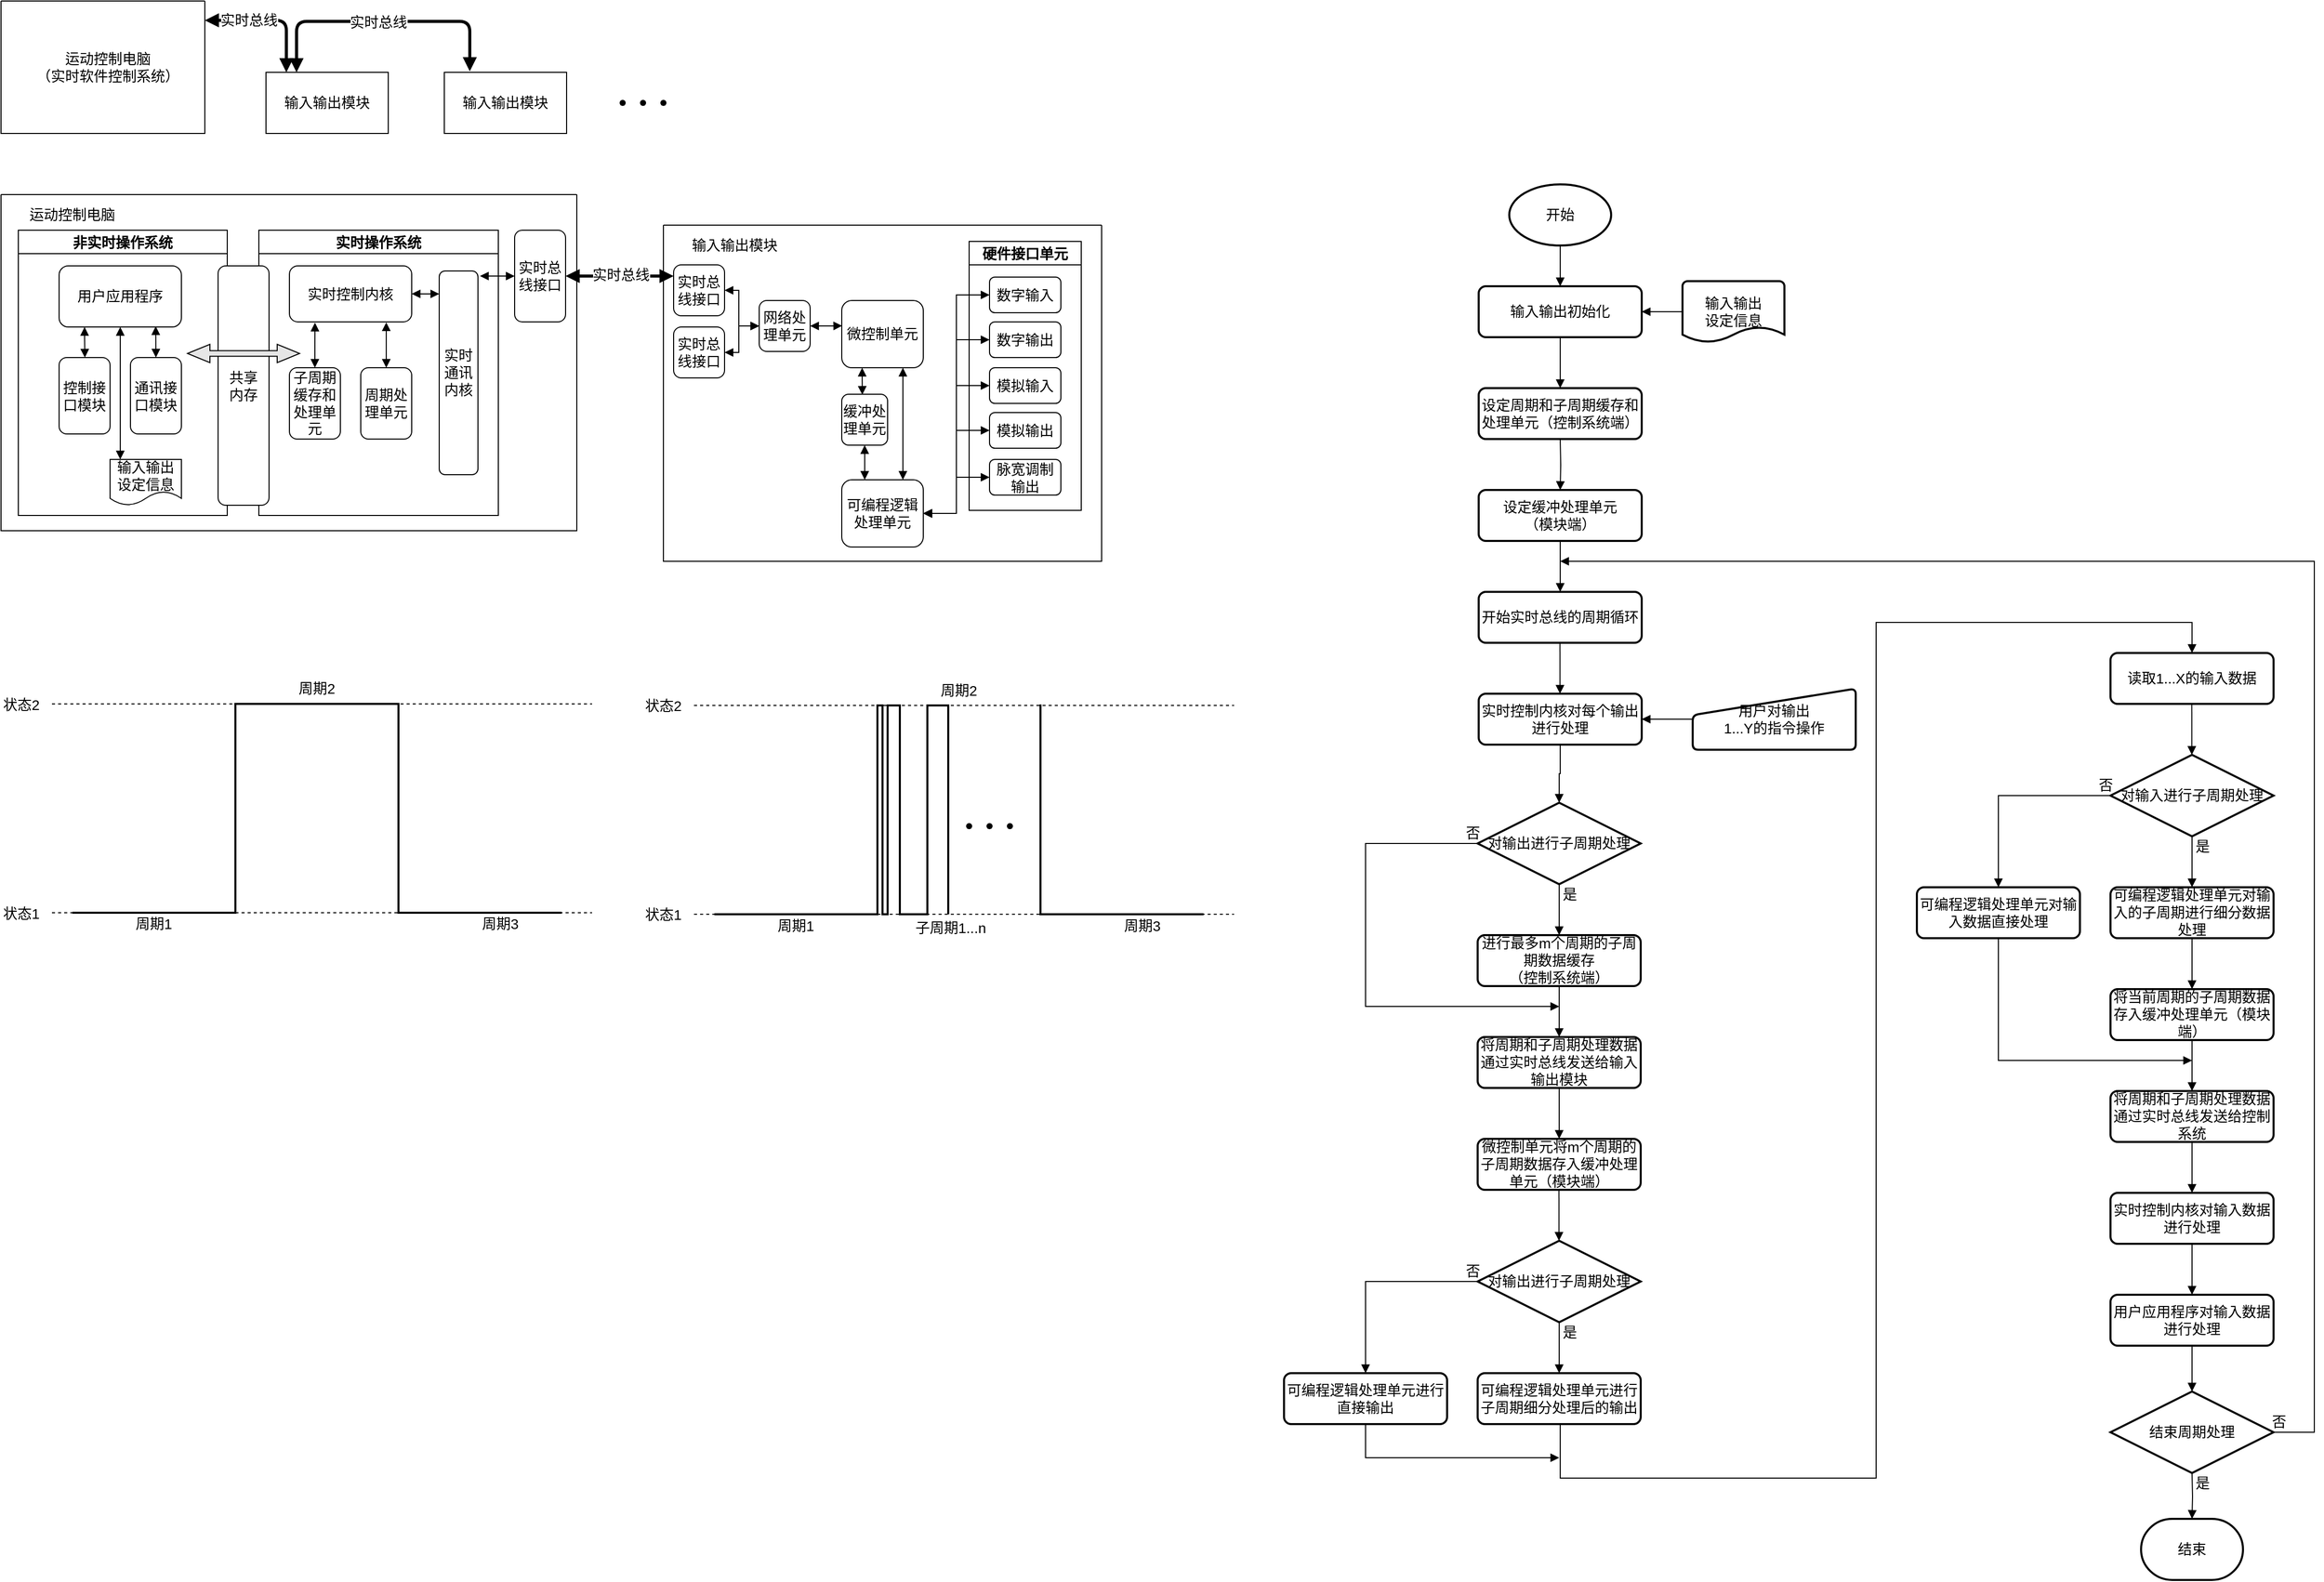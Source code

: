 <mxfile version="14.9.4" type="github">
  <diagram id="R-m6Tb4T8tBQgtUXP2a2" name="Page-1">
    <mxGraphModel dx="1747" dy="1273" grid="1" gridSize="10" guides="1" tooltips="1" connect="1" arrows="1" fold="1" page="1" pageScale="1" pageWidth="2336" pageHeight="1654" math="0" shadow="0">
      <root>
        <mxCell id="0" />
        <mxCell id="1" parent="0" visible="0" />
        <mxCell id="tKbJSPr6s4l4xf4vFSdI-1" value="sketch" parent="0" />
        <mxCell id="tKbJSPr6s4l4xf4vFSdI-3" value="" style="swimlane;startSize=0;" vertex="1" parent="tKbJSPr6s4l4xf4vFSdI-1">
          <mxGeometry x="40" y="40" width="200" height="130" as="geometry">
            <mxRectangle width="50" height="40" as="alternateBounds" />
          </mxGeometry>
        </mxCell>
        <mxCell id="tKbJSPr6s4l4xf4vFSdI-7" value="运动控制电脑&lt;br&gt;（实时软件控制系统）" style="text;html=1;strokeColor=none;fillColor=none;align=center;verticalAlign=middle;whiteSpace=wrap;rounded=0;fontSize=14;" vertex="1" parent="tKbJSPr6s4l4xf4vFSdI-3">
          <mxGeometry x="30" y="55" width="150" height="20" as="geometry" />
        </mxCell>
        <mxCell id="tKbJSPr6s4l4xf4vFSdI-9" value="输入输出模块" style="rounded=0;whiteSpace=wrap;html=1;fontSize=14;" vertex="1" parent="tKbJSPr6s4l4xf4vFSdI-1">
          <mxGeometry x="300" y="110" width="120" height="60" as="geometry" />
        </mxCell>
        <mxCell id="tKbJSPr6s4l4xf4vFSdI-10" value="输入输出模块" style="rounded=0;whiteSpace=wrap;html=1;fontSize=14;" vertex="1" parent="tKbJSPr6s4l4xf4vFSdI-1">
          <mxGeometry x="475" y="110" width="120" height="60" as="geometry" />
        </mxCell>
        <mxCell id="tKbJSPr6s4l4xf4vFSdI-18" value="" style="edgeStyle=segmentEdgeStyle;endArrow=block;html=1;fontSize=14;exitX=1;exitY=0.146;exitDx=0;exitDy=0;exitPerimeter=0;startArrow=block;startFill=1;endFill=1;strokeWidth=3;" edge="1" parent="tKbJSPr6s4l4xf4vFSdI-1" source="tKbJSPr6s4l4xf4vFSdI-3" target="tKbJSPr6s4l4xf4vFSdI-9">
          <mxGeometry width="50" height="50" relative="1" as="geometry">
            <mxPoint x="380" y="330" as="sourcePoint" />
            <mxPoint x="320" y="105" as="targetPoint" />
            <Array as="points">
              <mxPoint x="320" y="59" />
            </Array>
          </mxGeometry>
        </mxCell>
        <mxCell id="tKbJSPr6s4l4xf4vFSdI-25" value="实时总线" style="edgeLabel;html=1;align=center;verticalAlign=middle;resizable=0;points=[];fontSize=14;" vertex="1" connectable="0" parent="tKbJSPr6s4l4xf4vFSdI-18">
          <mxGeometry x="-0.35" relative="1" as="geometry">
            <mxPoint as="offset" />
          </mxGeometry>
        </mxCell>
        <mxCell id="tKbJSPr6s4l4xf4vFSdI-19" value="" style="edgeStyle=segmentEdgeStyle;endArrow=block;html=1;fontSize=14;exitX=0.25;exitY=0;exitDx=0;exitDy=0;startArrow=block;startFill=1;endFill=1;strokeWidth=3;" edge="1" parent="tKbJSPr6s4l4xf4vFSdI-1" source="tKbJSPr6s4l4xf4vFSdI-9">
          <mxGeometry width="50" height="50" relative="1" as="geometry">
            <mxPoint x="360" y="68.98" as="sourcePoint" />
            <mxPoint x="500" y="109" as="targetPoint" />
            <Array as="points">
              <mxPoint x="330" y="60" />
              <mxPoint x="500" y="60" />
            </Array>
          </mxGeometry>
        </mxCell>
        <mxCell id="tKbJSPr6s4l4xf4vFSdI-24" value="实时总线" style="edgeLabel;html=1;align=center;verticalAlign=middle;resizable=0;points=[];fontSize=14;" vertex="1" connectable="0" parent="tKbJSPr6s4l4xf4vFSdI-19">
          <mxGeometry x="0.049" y="-1" relative="1" as="geometry">
            <mxPoint x="-11" as="offset" />
          </mxGeometry>
        </mxCell>
        <mxCell id="tKbJSPr6s4l4xf4vFSdI-189" value="" style="group" vertex="1" connectable="0" parent="tKbJSPr6s4l4xf4vFSdI-1">
          <mxGeometry x="630" y="120" width="80" height="40" as="geometry" />
        </mxCell>
        <mxCell id="tKbJSPr6s4l4xf4vFSdI-21" value="" style="shape=waypoint;sketch=0;fillStyle=solid;size=6;pointerEvents=1;points=[];fillColor=none;resizable=0;rotatable=0;perimeter=centerPerimeter;snapToPoint=1;fontSize=14;" vertex="1" parent="tKbJSPr6s4l4xf4vFSdI-189">
          <mxGeometry width="40" height="40" as="geometry" />
        </mxCell>
        <mxCell id="tKbJSPr6s4l4xf4vFSdI-22" value="" style="shape=waypoint;sketch=0;fillStyle=solid;size=6;pointerEvents=1;points=[];fillColor=none;resizable=0;rotatable=0;perimeter=centerPerimeter;snapToPoint=1;fontSize=14;" vertex="1" parent="tKbJSPr6s4l4xf4vFSdI-189">
          <mxGeometry x="20" width="40" height="40" as="geometry" />
        </mxCell>
        <mxCell id="tKbJSPr6s4l4xf4vFSdI-23" value="" style="shape=waypoint;sketch=0;fillStyle=solid;size=6;pointerEvents=1;points=[];fillColor=none;resizable=0;rotatable=0;perimeter=centerPerimeter;snapToPoint=1;fontSize=14;" vertex="1" parent="tKbJSPr6s4l4xf4vFSdI-189">
          <mxGeometry x="40" width="40" height="40" as="geometry" />
        </mxCell>
        <mxCell id="tKbJSPr6s4l4xf4vFSdI-26" value="structure" parent="0" />
        <mxCell id="tKbJSPr6s4l4xf4vFSdI-27" value="" style="swimlane;startSize=0;" vertex="1" parent="tKbJSPr6s4l4xf4vFSdI-26">
          <mxGeometry x="40" y="230" width="565" height="330" as="geometry">
            <mxRectangle x="35" y="340" width="50" height="40" as="alternateBounds" />
          </mxGeometry>
        </mxCell>
        <mxCell id="tKbJSPr6s4l4xf4vFSdI-28" value="运动控制电脑" style="text;html=1;strokeColor=none;fillColor=none;align=center;verticalAlign=middle;whiteSpace=wrap;rounded=0;fontSize=14;" vertex="1" parent="tKbJSPr6s4l4xf4vFSdI-27">
          <mxGeometry x="20" y="10" width="100" height="20" as="geometry" />
        </mxCell>
        <mxCell id="tKbJSPr6s4l4xf4vFSdI-32" value="非实时操作系统" style="swimlane;fontSize=14;" vertex="1" parent="tKbJSPr6s4l4xf4vFSdI-27">
          <mxGeometry x="17" y="35" width="205" height="280" as="geometry">
            <mxRectangle x="15" y="35" width="130" height="23" as="alternateBounds" />
          </mxGeometry>
        </mxCell>
        <mxCell id="tKbJSPr6s4l4xf4vFSdI-62" style="edgeStyle=orthogonalEdgeStyle;rounded=0;orthogonalLoop=1;jettySize=auto;html=1;exitX=0.25;exitY=1;exitDx=0;exitDy=0;entryX=0.606;entryY=0;entryDx=0;entryDy=0;entryPerimeter=0;fontSize=14;startArrow=block;startFill=1;endArrow=block;endFill=1;" edge="1" parent="tKbJSPr6s4l4xf4vFSdI-32">
          <mxGeometry relative="1" as="geometry">
            <mxPoint x="65" y="95" as="sourcePoint" />
            <mxPoint x="65.3" y="125" as="targetPoint" />
            <Array as="points">
              <mxPoint x="65" y="105" />
              <mxPoint x="65" y="105" />
            </Array>
          </mxGeometry>
        </mxCell>
        <mxCell id="tKbJSPr6s4l4xf4vFSdI-64" style="edgeStyle=orthogonalEdgeStyle;rounded=0;orthogonalLoop=1;jettySize=auto;html=1;exitX=0.5;exitY=1;exitDx=0;exitDy=0;entryX=0.143;entryY=0;entryDx=0;entryDy=0;entryPerimeter=0;fontSize=14;startArrow=block;startFill=1;endArrow=block;endFill=1;" edge="1" parent="tKbJSPr6s4l4xf4vFSdI-32" source="tKbJSPr6s4l4xf4vFSdI-37" target="tKbJSPr6s4l4xf4vFSdI-61">
          <mxGeometry relative="1" as="geometry" />
        </mxCell>
        <mxCell id="tKbJSPr6s4l4xf4vFSdI-37" value="用户应用程序" style="rounded=1;whiteSpace=wrap;html=1;fontSize=14;" vertex="1" parent="tKbJSPr6s4l4xf4vFSdI-32">
          <mxGeometry x="40" y="35" width="120" height="60" as="geometry" />
        </mxCell>
        <mxCell id="tKbJSPr6s4l4xf4vFSdI-63" style="edgeStyle=orthogonalEdgeStyle;rounded=0;orthogonalLoop=1;jettySize=auto;html=1;exitX=0.5;exitY=0;exitDx=0;exitDy=0;entryX=0.79;entryY=0.988;entryDx=0;entryDy=0;entryPerimeter=0;fontSize=14;startArrow=block;startFill=1;endArrow=block;endFill=1;" edge="1" parent="tKbJSPr6s4l4xf4vFSdI-32" source="tKbJSPr6s4l4xf4vFSdI-42" target="tKbJSPr6s4l4xf4vFSdI-37">
          <mxGeometry relative="1" as="geometry" />
        </mxCell>
        <mxCell id="tKbJSPr6s4l4xf4vFSdI-42" value="通讯接口模块" style="rounded=1;whiteSpace=wrap;html=1;fontSize=14;" vertex="1" parent="tKbJSPr6s4l4xf4vFSdI-32">
          <mxGeometry x="110" y="125" width="50" height="75" as="geometry" />
        </mxCell>
        <mxCell id="tKbJSPr6s4l4xf4vFSdI-61" value="输入输出设定信息" style="shape=document;whiteSpace=wrap;html=1;boundedLbl=1;fontSize=14;" vertex="1" parent="tKbJSPr6s4l4xf4vFSdI-32">
          <mxGeometry x="90" y="225" width="70" height="45" as="geometry" />
        </mxCell>
        <mxCell id="tKbJSPr6s4l4xf4vFSdI-41" value="控制接口模块" style="rounded=1;whiteSpace=wrap;html=1;fontSize=14;" vertex="1" parent="tKbJSPr6s4l4xf4vFSdI-32">
          <mxGeometry x="40" y="125" width="50" height="75" as="geometry" />
        </mxCell>
        <mxCell id="tKbJSPr6s4l4xf4vFSdI-75" value="" style="edgeStyle=orthogonalEdgeStyle;rounded=0;orthogonalLoop=1;jettySize=auto;html=1;fontSize=14;startArrow=block;startFill=1;fillColor=#E6E6E6;endArrow=block;endFill=1;" edge="1" parent="tKbJSPr6s4l4xf4vFSdI-27" source="tKbJSPr6s4l4xf4vFSdI-45">
          <mxGeometry relative="1" as="geometry">
            <mxPoint x="470" y="80" as="targetPoint" />
          </mxGeometry>
        </mxCell>
        <mxCell id="tKbJSPr6s4l4xf4vFSdI-45" value="实时总线接口" style="rounded=1;whiteSpace=wrap;html=1;fontSize=14;" vertex="1" parent="tKbJSPr6s4l4xf4vFSdI-27">
          <mxGeometry x="504" y="35" width="50" height="90" as="geometry" />
        </mxCell>
        <mxCell id="tKbJSPr6s4l4xf4vFSdI-34" value="实时操作系统" style="swimlane;fontSize=14;" vertex="1" parent="tKbJSPr6s4l4xf4vFSdI-27">
          <mxGeometry x="253" y="35" width="235" height="280" as="geometry">
            <mxRectangle x="260" y="35" width="120" height="23" as="alternateBounds" />
          </mxGeometry>
        </mxCell>
        <mxCell id="tKbJSPr6s4l4xf4vFSdI-46" value="实时通讯内核" style="rounded=1;whiteSpace=wrap;html=1;fontSize=14;" vertex="1" parent="tKbJSPr6s4l4xf4vFSdI-34">
          <mxGeometry x="177" y="40" width="38" height="200" as="geometry" />
        </mxCell>
        <mxCell id="tKbJSPr6s4l4xf4vFSdI-70" value="" style="edgeStyle=orthogonalEdgeStyle;rounded=0;orthogonalLoop=1;jettySize=auto;html=1;fontSize=14;startArrow=block;startFill=1;fillColor=#E6E6E6;entryX=0.209;entryY=1.014;entryDx=0;entryDy=0;entryPerimeter=0;endArrow=block;endFill=1;" edge="1" parent="tKbJSPr6s4l4xf4vFSdI-34" source="tKbJSPr6s4l4xf4vFSdI-58" target="tKbJSPr6s4l4xf4vFSdI-44">
          <mxGeometry relative="1" as="geometry" />
        </mxCell>
        <mxCell id="tKbJSPr6s4l4xf4vFSdI-58" value="子周期缓存和处理单元" style="rounded=1;whiteSpace=wrap;html=1;fontSize=14;" vertex="1" parent="tKbJSPr6s4l4xf4vFSdI-34">
          <mxGeometry x="30" y="135" width="50" height="70" as="geometry" />
        </mxCell>
        <mxCell id="tKbJSPr6s4l4xf4vFSdI-71" value="" style="edgeStyle=orthogonalEdgeStyle;rounded=0;orthogonalLoop=1;jettySize=auto;html=1;fontSize=14;startArrow=block;startFill=1;fillColor=#E6E6E6;entryX=0.792;entryY=1.008;entryDx=0;entryDy=0;entryPerimeter=0;endArrow=block;endFill=1;" edge="1" parent="tKbJSPr6s4l4xf4vFSdI-34" source="tKbJSPr6s4l4xf4vFSdI-59" target="tKbJSPr6s4l4xf4vFSdI-44">
          <mxGeometry relative="1" as="geometry" />
        </mxCell>
        <mxCell id="tKbJSPr6s4l4xf4vFSdI-59" value="周期处理单元" style="rounded=1;whiteSpace=wrap;html=1;fontSize=14;" vertex="1" parent="tKbJSPr6s4l4xf4vFSdI-34">
          <mxGeometry x="100" y="135" width="50" height="70" as="geometry" />
        </mxCell>
        <mxCell id="tKbJSPr6s4l4xf4vFSdI-74" style="edgeStyle=orthogonalEdgeStyle;rounded=0;orthogonalLoop=1;jettySize=auto;html=1;exitX=1;exitY=0.5;exitDx=0;exitDy=0;entryX=0;entryY=0.114;entryDx=0;entryDy=0;entryPerimeter=0;fontSize=14;startArrow=block;startFill=1;fillColor=#E6E6E6;endArrow=block;endFill=1;" edge="1" parent="tKbJSPr6s4l4xf4vFSdI-34" source="tKbJSPr6s4l4xf4vFSdI-44" target="tKbJSPr6s4l4xf4vFSdI-46">
          <mxGeometry relative="1" as="geometry" />
        </mxCell>
        <mxCell id="tKbJSPr6s4l4xf4vFSdI-44" value="实时控制内核" style="rounded=1;whiteSpace=wrap;html=1;fontSize=14;" vertex="1" parent="tKbJSPr6s4l4xf4vFSdI-34">
          <mxGeometry x="30" y="35" width="120" height="55" as="geometry" />
        </mxCell>
        <mxCell id="tKbJSPr6s4l4xf4vFSdI-36" value="共享&lt;br&gt;内存" style="rounded=1;whiteSpace=wrap;html=1;fontSize=14;" vertex="1" parent="tKbJSPr6s4l4xf4vFSdI-34">
          <mxGeometry x="-40" y="35" width="50" height="235" as="geometry" />
        </mxCell>
        <mxCell id="tKbJSPr6s4l4xf4vFSdI-69" value="" style="shape=doubleArrow;whiteSpace=wrap;html=1;fontSize=14;fillColor=#E6E6E6;" vertex="1" parent="tKbJSPr6s4l4xf4vFSdI-34">
          <mxGeometry x="-70" y="112" width="110" height="18" as="geometry" />
        </mxCell>
        <mxCell id="tKbJSPr6s4l4xf4vFSdI-76" value="" style="swimlane;startSize=0;" vertex="1" parent="tKbJSPr6s4l4xf4vFSdI-26">
          <mxGeometry x="690" y="260" width="430" height="330" as="geometry">
            <mxRectangle x="650" y="230" width="50" height="40" as="alternateBounds" />
          </mxGeometry>
        </mxCell>
        <mxCell id="tKbJSPr6s4l4xf4vFSdI-77" value="输入输出模块" style="text;html=1;strokeColor=none;fillColor=none;align=center;verticalAlign=middle;whiteSpace=wrap;rounded=0;fontSize=14;" vertex="1" parent="tKbJSPr6s4l4xf4vFSdI-76">
          <mxGeometry x="20" y="10" width="100" height="20" as="geometry" />
        </mxCell>
        <mxCell id="tKbJSPr6s4l4xf4vFSdI-96" value="实时总线接口" style="rounded=1;whiteSpace=wrap;html=1;fontSize=14;" vertex="1" parent="tKbJSPr6s4l4xf4vFSdI-76">
          <mxGeometry x="10" y="39" width="50" height="50" as="geometry" />
        </mxCell>
        <mxCell id="tKbJSPr6s4l4xf4vFSdI-97" value="实时总线接口" style="rounded=1;whiteSpace=wrap;html=1;fontSize=14;" vertex="1" parent="tKbJSPr6s4l4xf4vFSdI-76">
          <mxGeometry x="10" y="100" width="50" height="50" as="geometry" />
        </mxCell>
        <mxCell id="tKbJSPr6s4l4xf4vFSdI-139" value="" style="edgeStyle=orthogonalEdgeStyle;rounded=0;orthogonalLoop=1;jettySize=auto;html=1;fontSize=14;startArrow=block;startFill=1;fillColor=#E6E6E6;endArrow=block;endFill=1;" edge="1" parent="tKbJSPr6s4l4xf4vFSdI-76" source="tKbJSPr6s4l4xf4vFSdI-98" target="tKbJSPr6s4l4xf4vFSdI-97">
          <mxGeometry relative="1" as="geometry" />
        </mxCell>
        <mxCell id="tKbJSPr6s4l4xf4vFSdI-140" value="" style="edgeStyle=orthogonalEdgeStyle;rounded=0;orthogonalLoop=1;jettySize=auto;html=1;fontSize=14;startArrow=block;startFill=1;fillColor=#E6E6E6;entryX=0.005;entryY=0.376;entryDx=0;entryDy=0;entryPerimeter=0;endArrow=block;endFill=1;" edge="1" parent="tKbJSPr6s4l4xf4vFSdI-76" source="tKbJSPr6s4l4xf4vFSdI-98" target="tKbJSPr6s4l4xf4vFSdI-100">
          <mxGeometry relative="1" as="geometry" />
        </mxCell>
        <mxCell id="tKbJSPr6s4l4xf4vFSdI-148" style="edgeStyle=orthogonalEdgeStyle;rounded=0;orthogonalLoop=1;jettySize=auto;html=1;exitX=0;exitY=0.5;exitDx=0;exitDy=0;entryX=1;entryY=0.5;entryDx=0;entryDy=0;fontSize=14;startArrow=block;startFill=1;fillColor=#E6E6E6;endArrow=block;endFill=1;" edge="1" parent="tKbJSPr6s4l4xf4vFSdI-76" source="tKbJSPr6s4l4xf4vFSdI-98" target="tKbJSPr6s4l4xf4vFSdI-96">
          <mxGeometry relative="1" as="geometry" />
        </mxCell>
        <mxCell id="tKbJSPr6s4l4xf4vFSdI-98" value="网络处理单元" style="rounded=1;whiteSpace=wrap;html=1;fontSize=14;" vertex="1" parent="tKbJSPr6s4l4xf4vFSdI-76">
          <mxGeometry x="94" y="74" width="50" height="50" as="geometry" />
        </mxCell>
        <mxCell id="tKbJSPr6s4l4xf4vFSdI-141" style="edgeStyle=orthogonalEdgeStyle;rounded=0;orthogonalLoop=1;jettySize=auto;html=1;exitX=0.25;exitY=1;exitDx=0;exitDy=0;entryX=0.448;entryY=0.011;entryDx=0;entryDy=0;entryPerimeter=0;fontSize=14;startArrow=block;startFill=1;fillColor=#E6E6E6;endArrow=block;endFill=1;" edge="1" parent="tKbJSPr6s4l4xf4vFSdI-76" source="tKbJSPr6s4l4xf4vFSdI-100" target="tKbJSPr6s4l4xf4vFSdI-101">
          <mxGeometry relative="1" as="geometry" />
        </mxCell>
        <mxCell id="tKbJSPr6s4l4xf4vFSdI-100" value="微控制单元" style="rounded=1;whiteSpace=wrap;html=1;fontSize=14;" vertex="1" parent="tKbJSPr6s4l4xf4vFSdI-76">
          <mxGeometry x="175" y="74" width="80" height="66" as="geometry" />
        </mxCell>
        <mxCell id="tKbJSPr6s4l4xf4vFSdI-101" value="缓冲处理单元" style="rounded=1;whiteSpace=wrap;html=1;fontSize=14;" vertex="1" parent="tKbJSPr6s4l4xf4vFSdI-76">
          <mxGeometry x="175" y="166" width="45" height="50" as="geometry" />
        </mxCell>
        <mxCell id="tKbJSPr6s4l4xf4vFSdI-123" value="硬件接口单元" style="swimlane;fontSize=14;" vertex="1" parent="tKbJSPr6s4l4xf4vFSdI-76">
          <mxGeometry x="300" y="16" width="110" height="264" as="geometry">
            <mxRectangle x="300" y="30" width="130" height="23" as="alternateBounds" />
          </mxGeometry>
        </mxCell>
        <mxCell id="tKbJSPr6s4l4xf4vFSdI-130" value="数字输入" style="rounded=1;whiteSpace=wrap;html=1;fontSize=14;" vertex="1" parent="tKbJSPr6s4l4xf4vFSdI-123">
          <mxGeometry x="20" y="35" width="70" height="35" as="geometry" />
        </mxCell>
        <mxCell id="tKbJSPr6s4l4xf4vFSdI-132" value="数字输出" style="rounded=1;whiteSpace=wrap;html=1;fontSize=14;" vertex="1" parent="tKbJSPr6s4l4xf4vFSdI-123">
          <mxGeometry x="20" y="79" width="70" height="35" as="geometry" />
        </mxCell>
        <mxCell id="tKbJSPr6s4l4xf4vFSdI-133" value="模拟输入" style="rounded=1;whiteSpace=wrap;html=1;fontSize=14;" vertex="1" parent="tKbJSPr6s4l4xf4vFSdI-123">
          <mxGeometry x="20" y="124" width="70" height="35" as="geometry" />
        </mxCell>
        <mxCell id="tKbJSPr6s4l4xf4vFSdI-134" value="模拟输出" style="rounded=1;whiteSpace=wrap;html=1;fontSize=14;" vertex="1" parent="tKbJSPr6s4l4xf4vFSdI-123">
          <mxGeometry x="20" y="168" width="70" height="35" as="geometry" />
        </mxCell>
        <mxCell id="tKbJSPr6s4l4xf4vFSdI-135" value="脉宽调制输出" style="rounded=1;whiteSpace=wrap;html=1;fontSize=14;" vertex="1" parent="tKbJSPr6s4l4xf4vFSdI-123">
          <mxGeometry x="20" y="214" width="70" height="35" as="geometry" />
        </mxCell>
        <mxCell id="tKbJSPr6s4l4xf4vFSdI-102" value="可编程逻辑处理单元" style="rounded=1;whiteSpace=wrap;html=1;fontSize=14;" vertex="1" parent="tKbJSPr6s4l4xf4vFSdI-76">
          <mxGeometry x="175" y="250" width="80" height="66" as="geometry" />
        </mxCell>
        <mxCell id="tKbJSPr6s4l4xf4vFSdI-142" style="edgeStyle=orthogonalEdgeStyle;rounded=0;orthogonalLoop=1;jettySize=auto;html=1;exitX=0.75;exitY=1;exitDx=0;exitDy=0;entryX=0.75;entryY=0;entryDx=0;entryDy=0;fontSize=14;startArrow=block;startFill=1;fillColor=#E6E6E6;endArrow=block;endFill=1;" edge="1" parent="tKbJSPr6s4l4xf4vFSdI-76" source="tKbJSPr6s4l4xf4vFSdI-100" target="tKbJSPr6s4l4xf4vFSdI-102">
          <mxGeometry relative="1" as="geometry" />
        </mxCell>
        <mxCell id="tKbJSPr6s4l4xf4vFSdI-143" style="edgeStyle=orthogonalEdgeStyle;rounded=0;orthogonalLoop=1;jettySize=auto;html=1;exitX=1;exitY=0.5;exitDx=0;exitDy=0;entryX=0;entryY=0.5;entryDx=0;entryDy=0;fontSize=14;startArrow=block;startFill=1;fillColor=#E6E6E6;endArrow=block;endFill=1;" edge="1" parent="tKbJSPr6s4l4xf4vFSdI-76" source="tKbJSPr6s4l4xf4vFSdI-102" target="tKbJSPr6s4l4xf4vFSdI-130">
          <mxGeometry relative="1" as="geometry" />
        </mxCell>
        <mxCell id="tKbJSPr6s4l4xf4vFSdI-144" style="edgeStyle=orthogonalEdgeStyle;rounded=0;orthogonalLoop=1;jettySize=auto;html=1;exitX=1;exitY=0.5;exitDx=0;exitDy=0;entryX=0;entryY=0.5;entryDx=0;entryDy=0;fontSize=14;startArrow=block;startFill=1;fillColor=#E6E6E6;endArrow=block;endFill=1;" edge="1" parent="tKbJSPr6s4l4xf4vFSdI-76" source="tKbJSPr6s4l4xf4vFSdI-102" target="tKbJSPr6s4l4xf4vFSdI-132">
          <mxGeometry relative="1" as="geometry" />
        </mxCell>
        <mxCell id="tKbJSPr6s4l4xf4vFSdI-145" style="edgeStyle=orthogonalEdgeStyle;rounded=0;orthogonalLoop=1;jettySize=auto;html=1;exitX=1;exitY=0.5;exitDx=0;exitDy=0;entryX=0;entryY=0.5;entryDx=0;entryDy=0;fontSize=14;startArrow=block;startFill=1;fillColor=#E6E6E6;endArrow=block;endFill=1;" edge="1" parent="tKbJSPr6s4l4xf4vFSdI-76" source="tKbJSPr6s4l4xf4vFSdI-102" target="tKbJSPr6s4l4xf4vFSdI-133">
          <mxGeometry relative="1" as="geometry" />
        </mxCell>
        <mxCell id="tKbJSPr6s4l4xf4vFSdI-146" style="edgeStyle=orthogonalEdgeStyle;rounded=0;orthogonalLoop=1;jettySize=auto;html=1;exitX=1;exitY=0.5;exitDx=0;exitDy=0;entryX=0;entryY=0.5;entryDx=0;entryDy=0;fontSize=14;startArrow=block;startFill=1;fillColor=#E6E6E6;endArrow=block;endFill=1;" edge="1" parent="tKbJSPr6s4l4xf4vFSdI-76" source="tKbJSPr6s4l4xf4vFSdI-102" target="tKbJSPr6s4l4xf4vFSdI-134">
          <mxGeometry relative="1" as="geometry" />
        </mxCell>
        <mxCell id="tKbJSPr6s4l4xf4vFSdI-150" style="edgeStyle=orthogonalEdgeStyle;rounded=0;orthogonalLoop=1;jettySize=auto;html=1;exitX=0.5;exitY=1;exitDx=0;exitDy=0;entryX=0.282;entryY=0;entryDx=0;entryDy=0;entryPerimeter=0;fontSize=14;startArrow=block;startFill=1;fillColor=#E6E6E6;endArrow=block;endFill=1;" edge="1" parent="tKbJSPr6s4l4xf4vFSdI-76" source="tKbJSPr6s4l4xf4vFSdI-101" target="tKbJSPr6s4l4xf4vFSdI-102">
          <mxGeometry relative="1" as="geometry" />
        </mxCell>
        <mxCell id="tKbJSPr6s4l4xf4vFSdI-147" style="edgeStyle=orthogonalEdgeStyle;rounded=0;orthogonalLoop=1;jettySize=auto;html=1;exitX=1;exitY=0.5;exitDx=0;exitDy=0;entryX=0;entryY=0.5;entryDx=0;entryDy=0;fontSize=14;startArrow=block;startFill=1;fillColor=#E6E6E6;endArrow=block;endFill=1;" edge="1" parent="tKbJSPr6s4l4xf4vFSdI-76" source="tKbJSPr6s4l4xf4vFSdI-102" target="tKbJSPr6s4l4xf4vFSdI-135">
          <mxGeometry relative="1" as="geometry" />
        </mxCell>
        <mxCell id="tKbJSPr6s4l4xf4vFSdI-226" value="" style="edgeStyle=segmentEdgeStyle;endArrow=block;html=1;fontSize=14;startArrow=block;startFill=1;endFill=1;strokeWidth=3;exitX=1;exitY=0.5;exitDx=0;exitDy=0;" edge="1" parent="tKbJSPr6s4l4xf4vFSdI-26" source="tKbJSPr6s4l4xf4vFSdI-45">
          <mxGeometry width="50" height="50" relative="1" as="geometry">
            <mxPoint x="500" y="330" as="sourcePoint" />
            <mxPoint x="700" y="310" as="targetPoint" />
            <Array as="points">
              <mxPoint x="700" y="310" />
            </Array>
          </mxGeometry>
        </mxCell>
        <mxCell id="tKbJSPr6s4l4xf4vFSdI-227" value="实时总线" style="edgeLabel;html=1;align=center;verticalAlign=middle;resizable=0;points=[];fontSize=14;" vertex="1" connectable="0" parent="tKbJSPr6s4l4xf4vFSdI-226">
          <mxGeometry x="0.049" y="-1" relative="1" as="geometry">
            <mxPoint x="-2" y="-2" as="offset" />
          </mxGeometry>
        </mxCell>
        <mxCell id="tKbJSPr6s4l4xf4vFSdI-151" value="pulse" parent="0" />
        <mxCell id="tKbJSPr6s4l4xf4vFSdI-153" value="" style="line;strokeWidth=1;html=1;fontSize=14;fillColor=#E6E6E6;dashed=1;" vertex="1" parent="tKbJSPr6s4l4xf4vFSdI-151">
          <mxGeometry x="90" y="930" width="530" height="10" as="geometry" />
        </mxCell>
        <mxCell id="tKbJSPr6s4l4xf4vFSdI-154" value="状态1" style="text;html=1;strokeColor=none;fillColor=none;align=center;verticalAlign=middle;whiteSpace=wrap;rounded=0;dashed=1;fontSize=14;" vertex="1" parent="tKbJSPr6s4l4xf4vFSdI-151">
          <mxGeometry x="40" y="925.5" width="40" height="20" as="geometry" />
        </mxCell>
        <mxCell id="tKbJSPr6s4l4xf4vFSdI-155" value="" style="line;strokeWidth=1;html=1;fontSize=14;fillColor=#E6E6E6;dashed=1;" vertex="1" parent="tKbJSPr6s4l4xf4vFSdI-151">
          <mxGeometry x="90" y="725" width="530" height="10" as="geometry" />
        </mxCell>
        <mxCell id="tKbJSPr6s4l4xf4vFSdI-156" value="状态2" style="text;html=1;strokeColor=none;fillColor=none;align=center;verticalAlign=middle;whiteSpace=wrap;rounded=0;dashed=1;fontSize=14;" vertex="1" parent="tKbJSPr6s4l4xf4vFSdI-151">
          <mxGeometry x="40" y="720.5" width="40" height="20" as="geometry" />
        </mxCell>
        <mxCell id="tKbJSPr6s4l4xf4vFSdI-158" value="" style="line;strokeWidth=2;html=1;fontSize=14;fillColor=#E6E6E6;" vertex="1" parent="tKbJSPr6s4l4xf4vFSdI-151">
          <mxGeometry x="110" y="930" width="160" height="10" as="geometry" />
        </mxCell>
        <mxCell id="tKbJSPr6s4l4xf4vFSdI-159" value="" style="line;strokeWidth=2;direction=south;html=1;fontSize=14;fillColor=#E6E6E6;shadow=0;" vertex="1" parent="tKbJSPr6s4l4xf4vFSdI-151">
          <mxGeometry x="265" y="730" width="10" height="206" as="geometry" />
        </mxCell>
        <mxCell id="tKbJSPr6s4l4xf4vFSdI-161" value="" style="line;strokeWidth=2;html=1;fontSize=14;fillColor=#E6E6E6;" vertex="1" parent="tKbJSPr6s4l4xf4vFSdI-151">
          <mxGeometry x="269" y="725" width="161" height="10" as="geometry" />
        </mxCell>
        <mxCell id="tKbJSPr6s4l4xf4vFSdI-163" value="" style="line;strokeWidth=2;direction=south;html=1;fontSize=14;fillColor=#E6E6E6;shadow=0;" vertex="1" parent="tKbJSPr6s4l4xf4vFSdI-151">
          <mxGeometry x="425" y="729" width="10" height="206" as="geometry" />
        </mxCell>
        <mxCell id="tKbJSPr6s4l4xf4vFSdI-164" value="" style="line;strokeWidth=2;html=1;fontSize=14;fillColor=#E6E6E6;" vertex="1" parent="tKbJSPr6s4l4xf4vFSdI-151">
          <mxGeometry x="429" y="930" width="161" height="10" as="geometry" />
        </mxCell>
        <mxCell id="tKbJSPr6s4l4xf4vFSdI-165" value="周期1" style="text;html=1;strokeColor=none;fillColor=none;align=center;verticalAlign=middle;whiteSpace=wrap;rounded=0;dashed=1;fontSize=14;" vertex="1" parent="tKbJSPr6s4l4xf4vFSdI-151">
          <mxGeometry x="170" y="936" width="40" height="20" as="geometry" />
        </mxCell>
        <mxCell id="tKbJSPr6s4l4xf4vFSdI-166" value="周期2" style="text;html=1;strokeColor=none;fillColor=none;align=center;verticalAlign=middle;whiteSpace=wrap;rounded=0;dashed=1;fontSize=14;" vertex="1" parent="tKbJSPr6s4l4xf4vFSdI-151">
          <mxGeometry x="329.5" y="705" width="40" height="20" as="geometry" />
        </mxCell>
        <mxCell id="tKbJSPr6s4l4xf4vFSdI-167" value="周期3" style="text;html=1;strokeColor=none;fillColor=none;align=center;verticalAlign=middle;whiteSpace=wrap;rounded=0;dashed=1;fontSize=14;" vertex="1" parent="tKbJSPr6s4l4xf4vFSdI-151">
          <mxGeometry x="510" y="936" width="40" height="20" as="geometry" />
        </mxCell>
        <mxCell id="tKbJSPr6s4l4xf4vFSdI-168" value="" style="line;strokeWidth=1;html=1;fontSize=14;fillColor=#E6E6E6;dashed=1;" vertex="1" parent="tKbJSPr6s4l4xf4vFSdI-151">
          <mxGeometry x="720" y="931.5" width="530" height="10" as="geometry" />
        </mxCell>
        <mxCell id="tKbJSPr6s4l4xf4vFSdI-169" value="状态1" style="text;html=1;strokeColor=none;fillColor=none;align=center;verticalAlign=middle;whiteSpace=wrap;rounded=0;dashed=1;fontSize=14;" vertex="1" parent="tKbJSPr6s4l4xf4vFSdI-151">
          <mxGeometry x="670" y="927" width="40" height="20" as="geometry" />
        </mxCell>
        <mxCell id="tKbJSPr6s4l4xf4vFSdI-170" value="" style="line;strokeWidth=1;html=1;fontSize=14;fillColor=#E6E6E6;dashed=1;" vertex="1" parent="tKbJSPr6s4l4xf4vFSdI-151">
          <mxGeometry x="720" y="726.5" width="530" height="10" as="geometry" />
        </mxCell>
        <mxCell id="tKbJSPr6s4l4xf4vFSdI-171" value="状态2" style="text;html=1;strokeColor=none;fillColor=none;align=center;verticalAlign=middle;whiteSpace=wrap;rounded=0;dashed=1;fontSize=14;" vertex="1" parent="tKbJSPr6s4l4xf4vFSdI-151">
          <mxGeometry x="670" y="722" width="40" height="20" as="geometry" />
        </mxCell>
        <mxCell id="tKbJSPr6s4l4xf4vFSdI-172" value="" style="line;strokeWidth=2;html=1;fontSize=14;fillColor=#E6E6E6;" vertex="1" parent="tKbJSPr6s4l4xf4vFSdI-151">
          <mxGeometry x="740" y="931.5" width="160" height="10" as="geometry" />
        </mxCell>
        <mxCell id="tKbJSPr6s4l4xf4vFSdI-173" value="" style="line;strokeWidth=2;direction=south;html=1;fontSize=14;fillColor=#E6E6E6;shadow=0;" vertex="1" parent="tKbJSPr6s4l4xf4vFSdI-151">
          <mxGeometry x="895" y="731.5" width="10" height="206" as="geometry" />
        </mxCell>
        <mxCell id="tKbJSPr6s4l4xf4vFSdI-175" value="" style="line;strokeWidth=2;direction=south;html=1;fontSize=14;fillColor=#E6E6E6;shadow=0;" vertex="1" parent="tKbJSPr6s4l4xf4vFSdI-151">
          <mxGeometry x="1055" y="730.5" width="10" height="206" as="geometry" />
        </mxCell>
        <mxCell id="tKbJSPr6s4l4xf4vFSdI-176" value="" style="line;strokeWidth=2;html=1;fontSize=14;fillColor=#E6E6E6;" vertex="1" parent="tKbJSPr6s4l4xf4vFSdI-151">
          <mxGeometry x="1059" y="931.5" width="161" height="10" as="geometry" />
        </mxCell>
        <mxCell id="tKbJSPr6s4l4xf4vFSdI-177" value="周期1" style="text;html=1;strokeColor=none;fillColor=none;align=center;verticalAlign=middle;whiteSpace=wrap;rounded=0;dashed=1;fontSize=14;" vertex="1" parent="tKbJSPr6s4l4xf4vFSdI-151">
          <mxGeometry x="800" y="937.5" width="40" height="20" as="geometry" />
        </mxCell>
        <mxCell id="tKbJSPr6s4l4xf4vFSdI-178" value="周期2" style="text;html=1;strokeColor=none;fillColor=none;align=center;verticalAlign=middle;whiteSpace=wrap;rounded=0;dashed=1;fontSize=14;" vertex="1" parent="tKbJSPr6s4l4xf4vFSdI-151">
          <mxGeometry x="959.5" y="706.5" width="40" height="20" as="geometry" />
        </mxCell>
        <mxCell id="tKbJSPr6s4l4xf4vFSdI-179" value="周期3" style="text;html=1;strokeColor=none;fillColor=none;align=center;verticalAlign=middle;whiteSpace=wrap;rounded=0;dashed=1;fontSize=14;" vertex="1" parent="tKbJSPr6s4l4xf4vFSdI-151">
          <mxGeometry x="1140" y="937.5" width="40" height="20" as="geometry" />
        </mxCell>
        <mxCell id="tKbJSPr6s4l4xf4vFSdI-180" value="" style="line;strokeWidth=2;direction=south;html=1;fontSize=14;fillColor=#E6E6E6;shadow=0;" vertex="1" parent="tKbJSPr6s4l4xf4vFSdI-151">
          <mxGeometry x="900" y="731.5" width="10" height="206" as="geometry" />
        </mxCell>
        <mxCell id="tKbJSPr6s4l4xf4vFSdI-181" value="" style="line;strokeWidth=2;direction=south;html=1;fontSize=14;fillColor=#E6E6E6;shadow=0;" vertex="1" parent="tKbJSPr6s4l4xf4vFSdI-151">
          <mxGeometry x="905" y="731.5" width="10" height="206" as="geometry" />
        </mxCell>
        <mxCell id="tKbJSPr6s4l4xf4vFSdI-182" value="" style="line;strokeWidth=2;html=1;shadow=0;fontSize=14;fillColor=#E6E6E6;" vertex="1" parent="tKbJSPr6s4l4xf4vFSdI-151">
          <mxGeometry x="899" y="730" width="7" height="3" as="geometry" />
        </mxCell>
        <mxCell id="tKbJSPr6s4l4xf4vFSdI-183" value="" style="line;strokeWidth=2;html=1;shadow=0;fontSize=14;fillColor=#E6E6E6;" vertex="1" parent="tKbJSPr6s4l4xf4vFSdI-151">
          <mxGeometry x="904" y="935" width="7" height="3" as="geometry" />
        </mxCell>
        <mxCell id="tKbJSPr6s4l4xf4vFSdI-184" value="" style="line;strokeWidth=2;html=1;shadow=0;fontSize=14;fillColor=#E6E6E6;" vertex="1" parent="tKbJSPr6s4l4xf4vFSdI-151">
          <mxGeometry x="909" y="730" width="14" height="3" as="geometry" />
        </mxCell>
        <mxCell id="tKbJSPr6s4l4xf4vFSdI-185" value="" style="line;strokeWidth=2;direction=south;html=1;fontSize=14;fillColor=#E6E6E6;shadow=0;" vertex="1" parent="tKbJSPr6s4l4xf4vFSdI-151">
          <mxGeometry x="917" y="731" width="10" height="206" as="geometry" />
        </mxCell>
        <mxCell id="tKbJSPr6s4l4xf4vFSdI-186" value="" style="line;strokeWidth=2;html=1;shadow=0;fontSize=14;fillColor=#E6E6E6;" vertex="1" parent="tKbJSPr6s4l4xf4vFSdI-151">
          <mxGeometry x="921" y="935" width="29" height="3" as="geometry" />
        </mxCell>
        <mxCell id="tKbJSPr6s4l4xf4vFSdI-187" value="" style="line;strokeWidth=2;direction=south;html=1;fontSize=14;fillColor=#E6E6E6;shadow=0;" vertex="1" parent="tKbJSPr6s4l4xf4vFSdI-151">
          <mxGeometry x="944" y="731.5" width="10" height="206" as="geometry" />
        </mxCell>
        <mxCell id="tKbJSPr6s4l4xf4vFSdI-188" value="" style="line;strokeWidth=2;html=1;shadow=0;fontSize=14;fillColor=#E6E6E6;" vertex="1" parent="tKbJSPr6s4l4xf4vFSdI-151">
          <mxGeometry x="948" y="725" width="22" height="13" as="geometry" />
        </mxCell>
        <mxCell id="tKbJSPr6s4l4xf4vFSdI-190" value="" style="group" vertex="1" connectable="0" parent="tKbJSPr6s4l4xf4vFSdI-151">
          <mxGeometry x="970" y="830" width="80" height="40" as="geometry" />
        </mxCell>
        <mxCell id="tKbJSPr6s4l4xf4vFSdI-191" value="" style="shape=waypoint;sketch=0;fillStyle=solid;size=6;pointerEvents=1;points=[];fillColor=none;resizable=0;rotatable=0;perimeter=centerPerimeter;snapToPoint=1;fontSize=14;" vertex="1" parent="tKbJSPr6s4l4xf4vFSdI-190">
          <mxGeometry width="40" height="40" as="geometry" />
        </mxCell>
        <mxCell id="tKbJSPr6s4l4xf4vFSdI-192" value="" style="shape=waypoint;sketch=0;fillStyle=solid;size=6;pointerEvents=1;points=[];fillColor=none;resizable=0;rotatable=0;perimeter=centerPerimeter;snapToPoint=1;fontSize=14;" vertex="1" parent="tKbJSPr6s4l4xf4vFSdI-190">
          <mxGeometry x="20" width="40" height="40" as="geometry" />
        </mxCell>
        <mxCell id="tKbJSPr6s4l4xf4vFSdI-193" value="" style="shape=waypoint;sketch=0;fillStyle=solid;size=6;pointerEvents=1;points=[];fillColor=none;resizable=0;rotatable=0;perimeter=centerPerimeter;snapToPoint=1;fontSize=14;" vertex="1" parent="tKbJSPr6s4l4xf4vFSdI-190">
          <mxGeometry x="40" width="40" height="40" as="geometry" />
        </mxCell>
        <mxCell id="tKbJSPr6s4l4xf4vFSdI-194" value="" style="line;strokeWidth=2;direction=south;html=1;fontSize=14;fillColor=#E6E6E6;shadow=0;" vertex="1" parent="tKbJSPr6s4l4xf4vFSdI-151">
          <mxGeometry x="964.5" y="730.5" width="10" height="206" as="geometry" />
        </mxCell>
        <mxCell id="tKbJSPr6s4l4xf4vFSdI-216" value="子周期1...n" style="text;html=1;strokeColor=none;fillColor=none;align=center;verticalAlign=middle;whiteSpace=wrap;rounded=0;dashed=1;fontSize=14;" vertex="1" parent="tKbJSPr6s4l4xf4vFSdI-151">
          <mxGeometry x="927" y="940" width="90" height="20" as="geometry" />
        </mxCell>
        <mxCell id="tKbJSPr6s4l4xf4vFSdI-195" value="flow chart" parent="0" />
        <mxCell id="tKbJSPr6s4l4xf4vFSdI-200" value="" style="edgeStyle=orthogonalEdgeStyle;rounded=0;orthogonalLoop=1;jettySize=auto;html=1;fontSize=14;startArrow=none;startFill=0;endArrow=block;endFill=1;fillColor=#E6E6E6;" edge="1" parent="tKbJSPr6s4l4xf4vFSdI-195" source="tKbJSPr6s4l4xf4vFSdI-196" target="tKbJSPr6s4l4xf4vFSdI-199">
          <mxGeometry relative="1" as="geometry" />
        </mxCell>
        <mxCell id="tKbJSPr6s4l4xf4vFSdI-196" value="开始" style="strokeWidth=2;html=1;shape=mxgraph.flowchart.start_1;whiteSpace=wrap;shadow=0;fontSize=14;fillColor=none;" vertex="1" parent="tKbJSPr6s4l4xf4vFSdI-195">
          <mxGeometry x="1520" y="220" width="100" height="60" as="geometry" />
        </mxCell>
        <mxCell id="tKbJSPr6s4l4xf4vFSdI-202" value="" style="edgeStyle=orthogonalEdgeStyle;rounded=0;orthogonalLoop=1;jettySize=auto;html=1;fontSize=14;startArrow=none;startFill=0;endArrow=block;endFill=1;fillColor=#E6E6E6;" edge="1" parent="tKbJSPr6s4l4xf4vFSdI-195" source="tKbJSPr6s4l4xf4vFSdI-199" target="tKbJSPr6s4l4xf4vFSdI-201">
          <mxGeometry relative="1" as="geometry" />
        </mxCell>
        <mxCell id="tKbJSPr6s4l4xf4vFSdI-199" value="输入输出初始化" style="rounded=1;whiteSpace=wrap;html=1;absoluteArcSize=1;arcSize=14;strokeWidth=2;shadow=0;fontSize=14;fillColor=none;" vertex="1" parent="tKbJSPr6s4l4xf4vFSdI-195">
          <mxGeometry x="1490" y="320" width="160" height="50" as="geometry" />
        </mxCell>
        <mxCell id="tKbJSPr6s4l4xf4vFSdI-201" value="设定周期和子周期缓存和处理单元（控制系统端）" style="rounded=1;whiteSpace=wrap;html=1;absoluteArcSize=1;arcSize=14;strokeWidth=2;shadow=0;fontSize=14;fillColor=none;" vertex="1" parent="tKbJSPr6s4l4xf4vFSdI-195">
          <mxGeometry x="1490" y="420" width="160" height="50" as="geometry" />
        </mxCell>
        <mxCell id="tKbJSPr6s4l4xf4vFSdI-204" value="" style="edgeStyle=orthogonalEdgeStyle;rounded=0;orthogonalLoop=1;jettySize=auto;html=1;fontSize=14;startArrow=none;startFill=0;endArrow=block;endFill=1;fillColor=#E6E6E6;" edge="1" parent="tKbJSPr6s4l4xf4vFSdI-195" source="tKbJSPr6s4l4xf4vFSdI-203" target="tKbJSPr6s4l4xf4vFSdI-199">
          <mxGeometry relative="1" as="geometry" />
        </mxCell>
        <mxCell id="tKbJSPr6s4l4xf4vFSdI-203" value="输入输出&lt;br&gt;设定信息" style="strokeWidth=2;html=1;shape=mxgraph.flowchart.document2;whiteSpace=wrap;size=0.25;shadow=0;fontSize=14;fillColor=none;" vertex="1" parent="tKbJSPr6s4l4xf4vFSdI-195">
          <mxGeometry x="1690" y="315" width="100" height="60" as="geometry" />
        </mxCell>
        <mxCell id="tKbJSPr6s4l4xf4vFSdI-209" value="" style="edgeStyle=orthogonalEdgeStyle;rounded=0;orthogonalLoop=1;jettySize=auto;html=1;fontSize=14;startArrow=none;startFill=0;endArrow=block;endFill=1;fillColor=#E6E6E6;" edge="1" parent="tKbJSPr6s4l4xf4vFSdI-195" target="tKbJSPr6s4l4xf4vFSdI-210">
          <mxGeometry relative="1" as="geometry">
            <mxPoint x="1570.0" y="470" as="sourcePoint" />
          </mxGeometry>
        </mxCell>
        <mxCell id="tKbJSPr6s4l4xf4vFSdI-210" value="设定缓冲处理单元&lt;br&gt;（模块端）" style="rounded=1;whiteSpace=wrap;html=1;absoluteArcSize=1;arcSize=14;strokeWidth=2;shadow=0;fontSize=14;fillColor=none;" vertex="1" parent="tKbJSPr6s4l4xf4vFSdI-195">
          <mxGeometry x="1490" y="520" width="160" height="50" as="geometry" />
        </mxCell>
        <mxCell id="tKbJSPr6s4l4xf4vFSdI-213" value="" style="edgeStyle=orthogonalEdgeStyle;rounded=0;orthogonalLoop=1;jettySize=auto;html=1;fontSize=14;startArrow=none;startFill=0;endArrow=block;endFill=1;fillColor=#E6E6E6;" edge="1" parent="tKbJSPr6s4l4xf4vFSdI-195" target="tKbJSPr6s4l4xf4vFSdI-214">
          <mxGeometry relative="1" as="geometry">
            <mxPoint x="1570.0" y="570.0" as="sourcePoint" />
            <Array as="points">
              <mxPoint x="1570" y="620" />
              <mxPoint x="1570" y="620" />
            </Array>
          </mxGeometry>
        </mxCell>
        <mxCell id="tKbJSPr6s4l4xf4vFSdI-214" value="开始实时总线的周期循环" style="rounded=1;whiteSpace=wrap;html=1;absoluteArcSize=1;arcSize=14;strokeWidth=2;shadow=0;fontSize=14;fillColor=none;" vertex="1" parent="tKbJSPr6s4l4xf4vFSdI-195">
          <mxGeometry x="1490" y="620" width="160" height="50" as="geometry" />
        </mxCell>
        <mxCell id="tKbJSPr6s4l4xf4vFSdI-228" value="" style="edgeStyle=orthogonalEdgeStyle;rounded=0;orthogonalLoop=1;jettySize=auto;html=1;fontSize=14;startArrow=none;startFill=0;endArrow=block;endFill=1;fillColor=#E6E6E6;" edge="1" parent="tKbJSPr6s4l4xf4vFSdI-195">
          <mxGeometry relative="1" as="geometry">
            <mxPoint x="1569.76" y="670.0" as="sourcePoint" />
            <mxPoint x="1569.76" y="720" as="targetPoint" />
            <Array as="points">
              <mxPoint x="1569.76" y="720" />
              <mxPoint x="1569.76" y="720" />
            </Array>
          </mxGeometry>
        </mxCell>
        <mxCell id="tKbJSPr6s4l4xf4vFSdI-245" value="" style="edgeStyle=orthogonalEdgeStyle;rounded=0;orthogonalLoop=1;jettySize=auto;html=1;fontSize=14;startArrow=none;startFill=0;endArrow=block;endFill=1;strokeWidth=1;fillColor=#E6E6E6;" edge="1" parent="tKbJSPr6s4l4xf4vFSdI-195" source="tKbJSPr6s4l4xf4vFSdI-229">
          <mxGeometry relative="1" as="geometry">
            <mxPoint x="1569" y="1027" as="targetPoint" />
            <Array as="points">
              <mxPoint x="1379" y="867" />
              <mxPoint x="1379" y="1027" />
            </Array>
          </mxGeometry>
        </mxCell>
        <mxCell id="tKbJSPr6s4l4xf4vFSdI-229" value="&lt;span&gt;对输出进行子周期处理&lt;/span&gt;" style="strokeWidth=2;html=1;shape=mxgraph.flowchart.decision;whiteSpace=wrap;shadow=0;fontSize=14;fillColor=none;" vertex="1" parent="tKbJSPr6s4l4xf4vFSdI-195">
          <mxGeometry x="1489" y="827" width="160" height="80" as="geometry" />
        </mxCell>
        <mxCell id="tKbJSPr6s4l4xf4vFSdI-297" value="" style="edgeStyle=orthogonalEdgeStyle;rounded=0;orthogonalLoop=1;jettySize=auto;html=1;fontSize=14;startArrow=none;startFill=0;endArrow=block;endFill=1;strokeWidth=1;fillColor=#E6E6E6;" edge="1" parent="tKbJSPr6s4l4xf4vFSdI-195" source="tKbJSPr6s4l4xf4vFSdI-232" target="tKbJSPr6s4l4xf4vFSdI-252">
          <mxGeometry relative="1" as="geometry" />
        </mxCell>
        <mxCell id="tKbJSPr6s4l4xf4vFSdI-232" value="用户对输出&lt;br&gt;1...Y的指令操作" style="html=1;strokeWidth=2;shape=manualInput;whiteSpace=wrap;rounded=1;size=26;arcSize=11;shadow=0;fontSize=14;fillColor=none;" vertex="1" parent="tKbJSPr6s4l4xf4vFSdI-195">
          <mxGeometry x="1700" y="715" width="160" height="60" as="geometry" />
        </mxCell>
        <mxCell id="tKbJSPr6s4l4xf4vFSdI-238" value="" style="edgeStyle=orthogonalEdgeStyle;rounded=0;orthogonalLoop=1;jettySize=auto;html=1;fontSize=14;startArrow=none;startFill=0;endArrow=block;endFill=1;fillColor=#E6E6E6;" edge="1" parent="tKbJSPr6s4l4xf4vFSdI-195" target="tKbJSPr6s4l4xf4vFSdI-239">
          <mxGeometry relative="1" as="geometry">
            <mxPoint x="1569.0" y="907.0" as="sourcePoint" />
            <Array as="points">
              <mxPoint x="1569" y="957" />
              <mxPoint x="1569" y="957" />
            </Array>
          </mxGeometry>
        </mxCell>
        <mxCell id="tKbJSPr6s4l4xf4vFSdI-239" value="进行最多m个周期的子周期数据缓存&lt;br&gt;（控制系统端）" style="rounded=1;whiteSpace=wrap;html=1;absoluteArcSize=1;arcSize=14;strokeWidth=2;shadow=0;fontSize=14;fillColor=none;" vertex="1" parent="tKbJSPr6s4l4xf4vFSdI-195">
          <mxGeometry x="1489" y="957" width="160" height="50" as="geometry" />
        </mxCell>
        <mxCell id="tKbJSPr6s4l4xf4vFSdI-243" value="是" style="text;html=1;align=center;verticalAlign=middle;resizable=0;points=[];autosize=1;strokeColor=none;fontSize=14;" vertex="1" parent="tKbJSPr6s4l4xf4vFSdI-195">
          <mxGeometry x="1564" y="907" width="30" height="20" as="geometry" />
        </mxCell>
        <mxCell id="tKbJSPr6s4l4xf4vFSdI-246" value="否" style="text;html=1;align=center;verticalAlign=middle;resizable=0;points=[];autosize=1;strokeColor=none;fontSize=14;" vertex="1" parent="tKbJSPr6s4l4xf4vFSdI-195">
          <mxGeometry x="1469" y="847" width="30" height="20" as="geometry" />
        </mxCell>
        <mxCell id="tKbJSPr6s4l4xf4vFSdI-247" value="" style="edgeStyle=orthogonalEdgeStyle;rounded=0;orthogonalLoop=1;jettySize=auto;html=1;fontSize=14;startArrow=none;startFill=0;endArrow=block;endFill=1;fillColor=#E6E6E6;" edge="1" parent="tKbJSPr6s4l4xf4vFSdI-195" target="tKbJSPr6s4l4xf4vFSdI-248">
          <mxGeometry relative="1" as="geometry">
            <mxPoint x="1569.0" y="1007.0" as="sourcePoint" />
            <Array as="points">
              <mxPoint x="1569" y="1057" />
              <mxPoint x="1569" y="1057" />
            </Array>
          </mxGeometry>
        </mxCell>
        <mxCell id="tKbJSPr6s4l4xf4vFSdI-248" value="将周期和子周期处理数据通过实时总线发送给输入输出模块" style="rounded=1;whiteSpace=wrap;html=1;absoluteArcSize=1;arcSize=14;strokeWidth=2;shadow=0;fontSize=14;fillColor=none;" vertex="1" parent="tKbJSPr6s4l4xf4vFSdI-195">
          <mxGeometry x="1489" y="1057" width="160" height="50" as="geometry" />
        </mxCell>
        <mxCell id="tKbJSPr6s4l4xf4vFSdI-250" value="" style="edgeStyle=orthogonalEdgeStyle;rounded=0;orthogonalLoop=1;jettySize=auto;html=1;fontSize=14;startArrow=none;startFill=0;endArrow=block;endFill=1;fillColor=#E6E6E6;" edge="1" parent="tKbJSPr6s4l4xf4vFSdI-195" target="tKbJSPr6s4l4xf4vFSdI-251">
          <mxGeometry relative="1" as="geometry">
            <mxPoint x="1569.0" y="1107.0" as="sourcePoint" />
            <Array as="points">
              <mxPoint x="1569" y="1157" />
              <mxPoint x="1569" y="1157" />
            </Array>
          </mxGeometry>
        </mxCell>
        <mxCell id="tKbJSPr6s4l4xf4vFSdI-251" value="微控制单元将m个周期的子周期数据存入缓冲处理单元（模块端）" style="rounded=1;whiteSpace=wrap;html=1;absoluteArcSize=1;arcSize=14;strokeWidth=2;shadow=0;fontSize=14;fillColor=none;" vertex="1" parent="tKbJSPr6s4l4xf4vFSdI-195">
          <mxGeometry x="1489" y="1157" width="160" height="50" as="geometry" />
        </mxCell>
        <mxCell id="tKbJSPr6s4l4xf4vFSdI-254" value="" style="edgeStyle=orthogonalEdgeStyle;rounded=0;orthogonalLoop=1;jettySize=auto;html=1;fontSize=14;startArrow=none;startFill=0;endArrow=block;endFill=1;strokeWidth=1;fillColor=#E6E6E6;entryX=0.5;entryY=0;entryDx=0;entryDy=0;entryPerimeter=0;" edge="1" parent="tKbJSPr6s4l4xf4vFSdI-195" source="tKbJSPr6s4l4xf4vFSdI-252" target="tKbJSPr6s4l4xf4vFSdI-229">
          <mxGeometry relative="1" as="geometry">
            <mxPoint x="1570" y="820" as="targetPoint" />
          </mxGeometry>
        </mxCell>
        <mxCell id="tKbJSPr6s4l4xf4vFSdI-252" value="实时控制内核对每个输出进行处理" style="rounded=1;whiteSpace=wrap;html=1;absoluteArcSize=1;arcSize=14;strokeWidth=2;shadow=0;fontSize=14;fillColor=none;" vertex="1" parent="tKbJSPr6s4l4xf4vFSdI-195">
          <mxGeometry x="1490" y="720" width="160" height="50" as="geometry" />
        </mxCell>
        <mxCell id="tKbJSPr6s4l4xf4vFSdI-255" value="" style="edgeStyle=orthogonalEdgeStyle;rounded=0;orthogonalLoop=1;jettySize=auto;html=1;fontSize=14;startArrow=none;startFill=0;endArrow=block;endFill=1;fillColor=#E6E6E6;" edge="1" parent="tKbJSPr6s4l4xf4vFSdI-195">
          <mxGeometry relative="1" as="geometry">
            <mxPoint x="1568.76" y="1207.0" as="sourcePoint" />
            <mxPoint x="1568.76" y="1257" as="targetPoint" />
            <Array as="points">
              <mxPoint x="1568.76" y="1257" />
              <mxPoint x="1568.76" y="1257" />
            </Array>
          </mxGeometry>
        </mxCell>
        <mxCell id="tKbJSPr6s4l4xf4vFSdI-256" value="" style="edgeStyle=orthogonalEdgeStyle;rounded=0;orthogonalLoop=1;jettySize=auto;html=1;fontSize=14;startArrow=none;startFill=0;endArrow=block;endFill=1;strokeWidth=1;fillColor=#E6E6E6;entryX=0.5;entryY=0;entryDx=0;entryDy=0;" edge="1" parent="tKbJSPr6s4l4xf4vFSdI-195" source="tKbJSPr6s4l4xf4vFSdI-257" target="tKbJSPr6s4l4xf4vFSdI-262">
          <mxGeometry relative="1" as="geometry">
            <mxPoint x="1569" y="1457" as="targetPoint" />
            <Array as="points">
              <mxPoint x="1379" y="1297" />
            </Array>
          </mxGeometry>
        </mxCell>
        <mxCell id="tKbJSPr6s4l4xf4vFSdI-257" value="&lt;span&gt;对输出进行子周期处理&lt;/span&gt;" style="strokeWidth=2;html=1;shape=mxgraph.flowchart.decision;whiteSpace=wrap;shadow=0;fontSize=14;fillColor=none;" vertex="1" parent="tKbJSPr6s4l4xf4vFSdI-195">
          <mxGeometry x="1489" y="1257" width="160" height="80" as="geometry" />
        </mxCell>
        <mxCell id="tKbJSPr6s4l4xf4vFSdI-258" value="" style="edgeStyle=orthogonalEdgeStyle;rounded=0;orthogonalLoop=1;jettySize=auto;html=1;fontSize=14;startArrow=none;startFill=0;endArrow=block;endFill=1;fillColor=#E6E6E6;" edge="1" parent="tKbJSPr6s4l4xf4vFSdI-195" target="tKbJSPr6s4l4xf4vFSdI-259">
          <mxGeometry relative="1" as="geometry">
            <mxPoint x="1569.0" y="1337.0" as="sourcePoint" />
            <Array as="points">
              <mxPoint x="1569" y="1387" />
              <mxPoint x="1569" y="1387" />
            </Array>
          </mxGeometry>
        </mxCell>
        <mxCell id="tKbJSPr6s4l4xf4vFSdI-264" value="" style="edgeStyle=orthogonalEdgeStyle;rounded=0;orthogonalLoop=1;jettySize=auto;html=1;fontSize=14;startArrow=none;startFill=0;endArrow=block;endFill=1;strokeWidth=1;fillColor=#E6E6E6;entryX=0.5;entryY=0;entryDx=0;entryDy=0;exitX=0.5;exitY=1;exitDx=0;exitDy=0;" edge="1" parent="tKbJSPr6s4l4xf4vFSdI-195" source="tKbJSPr6s4l4xf4vFSdI-259" target="tKbJSPr6s4l4xf4vFSdI-263">
          <mxGeometry relative="1" as="geometry">
            <Array as="points">
              <mxPoint x="1570" y="1490" />
              <mxPoint x="1880" y="1490" />
              <mxPoint x="1880" y="650" />
              <mxPoint x="2190" y="650" />
            </Array>
          </mxGeometry>
        </mxCell>
        <mxCell id="tKbJSPr6s4l4xf4vFSdI-259" value="可编程逻辑处理单元进行子周期细分处理后的输出" style="rounded=1;whiteSpace=wrap;html=1;absoluteArcSize=1;arcSize=14;strokeWidth=2;shadow=0;fontSize=14;fillColor=none;" vertex="1" parent="tKbJSPr6s4l4xf4vFSdI-195">
          <mxGeometry x="1489" y="1387" width="160" height="50" as="geometry" />
        </mxCell>
        <mxCell id="tKbJSPr6s4l4xf4vFSdI-260" value="是" style="text;html=1;align=center;verticalAlign=middle;resizable=0;points=[];autosize=1;strokeColor=none;fontSize=14;" vertex="1" parent="tKbJSPr6s4l4xf4vFSdI-195">
          <mxGeometry x="1564" y="1337" width="30" height="20" as="geometry" />
        </mxCell>
        <mxCell id="tKbJSPr6s4l4xf4vFSdI-261" value="否" style="text;html=1;align=center;verticalAlign=middle;resizable=0;points=[];autosize=1;strokeColor=none;fontSize=14;" vertex="1" parent="tKbJSPr6s4l4xf4vFSdI-195">
          <mxGeometry x="1469" y="1277" width="30" height="20" as="geometry" />
        </mxCell>
        <mxCell id="tKbJSPr6s4l4xf4vFSdI-273" style="edgeStyle=orthogonalEdgeStyle;rounded=0;orthogonalLoop=1;jettySize=auto;html=1;exitX=0.5;exitY=1;exitDx=0;exitDy=0;fontSize=14;startArrow=none;startFill=0;endArrow=block;endFill=1;strokeWidth=1;fillColor=#E6E6E6;" edge="1" parent="tKbJSPr6s4l4xf4vFSdI-195" source="tKbJSPr6s4l4xf4vFSdI-262">
          <mxGeometry relative="1" as="geometry">
            <mxPoint x="1569" y="1470" as="targetPoint" />
            <Array as="points">
              <mxPoint x="1379" y="1470" />
              <mxPoint x="1569" y="1470" />
            </Array>
          </mxGeometry>
        </mxCell>
        <mxCell id="tKbJSPr6s4l4xf4vFSdI-262" value="可编程逻辑处理单元进行直接输出" style="rounded=1;whiteSpace=wrap;html=1;absoluteArcSize=1;arcSize=14;strokeWidth=2;shadow=0;fontSize=14;fillColor=none;" vertex="1" parent="tKbJSPr6s4l4xf4vFSdI-195">
          <mxGeometry x="1299" y="1387" width="160" height="50" as="geometry" />
        </mxCell>
        <mxCell id="tKbJSPr6s4l4xf4vFSdI-263" value="读取1...X的输入数据" style="rounded=1;whiteSpace=wrap;html=1;absoluteArcSize=1;arcSize=14;strokeWidth=2;shadow=0;fontSize=14;fillColor=none;" vertex="1" parent="tKbJSPr6s4l4xf4vFSdI-195">
          <mxGeometry x="2110" y="680" width="160" height="50" as="geometry" />
        </mxCell>
        <mxCell id="tKbJSPr6s4l4xf4vFSdI-265" value="" style="edgeStyle=orthogonalEdgeStyle;rounded=0;orthogonalLoop=1;jettySize=auto;html=1;fontSize=14;startArrow=none;startFill=0;endArrow=block;endFill=1;fillColor=#E6E6E6;" edge="1" parent="tKbJSPr6s4l4xf4vFSdI-195">
          <mxGeometry relative="1" as="geometry">
            <mxPoint x="2189.76" y="730.0" as="sourcePoint" />
            <mxPoint x="2189.76" y="780.0" as="targetPoint" />
            <Array as="points">
              <mxPoint x="2189.76" y="780" />
              <mxPoint x="2189.76" y="780" />
            </Array>
          </mxGeometry>
        </mxCell>
        <mxCell id="tKbJSPr6s4l4xf4vFSdI-266" value="" style="edgeStyle=orthogonalEdgeStyle;rounded=0;orthogonalLoop=1;jettySize=auto;html=1;fontSize=14;startArrow=none;startFill=0;endArrow=block;endFill=1;strokeWidth=1;fillColor=#E6E6E6;entryX=0.5;entryY=0;entryDx=0;entryDy=0;" edge="1" parent="tKbJSPr6s4l4xf4vFSdI-195" source="tKbJSPr6s4l4xf4vFSdI-267" target="tKbJSPr6s4l4xf4vFSdI-272">
          <mxGeometry relative="1" as="geometry">
            <mxPoint x="1970" y="1130" as="targetPoint" />
            <Array as="points">
              <mxPoint x="2000" y="820" />
            </Array>
          </mxGeometry>
        </mxCell>
        <mxCell id="tKbJSPr6s4l4xf4vFSdI-267" value="&lt;span&gt;对输入进行子周期处理&lt;/span&gt;" style="strokeWidth=2;html=1;shape=mxgraph.flowchart.decision;whiteSpace=wrap;shadow=0;fontSize=14;fillColor=none;" vertex="1" parent="tKbJSPr6s4l4xf4vFSdI-195">
          <mxGeometry x="2110" y="780" width="160" height="80" as="geometry" />
        </mxCell>
        <mxCell id="tKbJSPr6s4l4xf4vFSdI-268" value="" style="edgeStyle=orthogonalEdgeStyle;rounded=0;orthogonalLoop=1;jettySize=auto;html=1;fontSize=14;startArrow=none;startFill=0;endArrow=block;endFill=1;fillColor=#E6E6E6;" edge="1" parent="tKbJSPr6s4l4xf4vFSdI-195" target="tKbJSPr6s4l4xf4vFSdI-269">
          <mxGeometry relative="1" as="geometry">
            <mxPoint x="2190.0" y="860.0" as="sourcePoint" />
            <Array as="points">
              <mxPoint x="2190" y="910" />
              <mxPoint x="2190" y="910" />
            </Array>
          </mxGeometry>
        </mxCell>
        <mxCell id="tKbJSPr6s4l4xf4vFSdI-269" value="可编程逻辑处理单元对输入的子周期进行细分数据处理" style="rounded=1;whiteSpace=wrap;html=1;absoluteArcSize=1;arcSize=14;strokeWidth=2;shadow=0;fontSize=14;fillColor=none;" vertex="1" parent="tKbJSPr6s4l4xf4vFSdI-195">
          <mxGeometry x="2110" y="910" width="160" height="50" as="geometry" />
        </mxCell>
        <mxCell id="tKbJSPr6s4l4xf4vFSdI-270" value="是" style="text;html=1;align=center;verticalAlign=middle;resizable=0;points=[];autosize=1;strokeColor=none;fontSize=14;" vertex="1" parent="tKbJSPr6s4l4xf4vFSdI-195">
          <mxGeometry x="2185" y="860" width="30" height="20" as="geometry" />
        </mxCell>
        <mxCell id="tKbJSPr6s4l4xf4vFSdI-271" value="否" style="text;html=1;align=center;verticalAlign=middle;resizable=0;points=[];autosize=1;strokeColor=none;fontSize=14;" vertex="1" parent="tKbJSPr6s4l4xf4vFSdI-195">
          <mxGeometry x="2090" y="800" width="30" height="20" as="geometry" />
        </mxCell>
        <mxCell id="tKbJSPr6s4l4xf4vFSdI-278" style="edgeStyle=orthogonalEdgeStyle;rounded=0;orthogonalLoop=1;jettySize=auto;html=1;exitX=0.5;exitY=1;exitDx=0;exitDy=0;fontSize=14;startArrow=none;startFill=0;endArrow=block;endFill=1;strokeWidth=1;fillColor=#E6E6E6;" edge="1" parent="tKbJSPr6s4l4xf4vFSdI-195" source="tKbJSPr6s4l4xf4vFSdI-272">
          <mxGeometry relative="1" as="geometry">
            <mxPoint x="2190.0" y="1080" as="targetPoint" />
            <Array as="points">
              <mxPoint x="2000" y="1080" />
            </Array>
          </mxGeometry>
        </mxCell>
        <mxCell id="tKbJSPr6s4l4xf4vFSdI-272" value="可编程逻辑处理单元对输入数据直接处理" style="rounded=1;whiteSpace=wrap;html=1;absoluteArcSize=1;arcSize=14;strokeWidth=2;shadow=0;fontSize=14;fillColor=none;" vertex="1" parent="tKbJSPr6s4l4xf4vFSdI-195">
          <mxGeometry x="1920" y="910" width="160" height="50" as="geometry" />
        </mxCell>
        <mxCell id="tKbJSPr6s4l4xf4vFSdI-274" value="" style="edgeStyle=orthogonalEdgeStyle;rounded=0;orthogonalLoop=1;jettySize=auto;html=1;fontSize=14;startArrow=none;startFill=0;endArrow=block;endFill=1;fillColor=#E6E6E6;" edge="1" parent="tKbJSPr6s4l4xf4vFSdI-195" target="tKbJSPr6s4l4xf4vFSdI-275">
          <mxGeometry relative="1" as="geometry">
            <mxPoint x="2190.0" y="960.0" as="sourcePoint" />
            <Array as="points">
              <mxPoint x="2190" y="1010" />
              <mxPoint x="2190" y="1010" />
            </Array>
          </mxGeometry>
        </mxCell>
        <mxCell id="tKbJSPr6s4l4xf4vFSdI-275" value="将当前周期的子周期数据存入缓冲处理单元（模块端）" style="rounded=1;whiteSpace=wrap;html=1;absoluteArcSize=1;arcSize=14;strokeWidth=2;shadow=0;fontSize=14;fillColor=none;" vertex="1" parent="tKbJSPr6s4l4xf4vFSdI-195">
          <mxGeometry x="2110" y="1010" width="160" height="50" as="geometry" />
        </mxCell>
        <mxCell id="tKbJSPr6s4l4xf4vFSdI-276" value="" style="edgeStyle=orthogonalEdgeStyle;rounded=0;orthogonalLoop=1;jettySize=auto;html=1;fontSize=14;startArrow=none;startFill=0;endArrow=block;endFill=1;fillColor=#E6E6E6;" edge="1" parent="tKbJSPr6s4l4xf4vFSdI-195" target="tKbJSPr6s4l4xf4vFSdI-277">
          <mxGeometry relative="1" as="geometry">
            <mxPoint x="2190.0" y="1060.0" as="sourcePoint" />
            <Array as="points">
              <mxPoint x="2190" y="1110" />
              <mxPoint x="2190" y="1110" />
            </Array>
          </mxGeometry>
        </mxCell>
        <mxCell id="tKbJSPr6s4l4xf4vFSdI-277" value="将周期和子周期处理数据通过实时总线发送给控制系统" style="rounded=1;whiteSpace=wrap;html=1;absoluteArcSize=1;arcSize=14;strokeWidth=2;shadow=0;fontSize=14;fillColor=none;" vertex="1" parent="tKbJSPr6s4l4xf4vFSdI-195">
          <mxGeometry x="2110" y="1110" width="160" height="50" as="geometry" />
        </mxCell>
        <mxCell id="tKbJSPr6s4l4xf4vFSdI-280" value="" style="edgeStyle=orthogonalEdgeStyle;rounded=0;orthogonalLoop=1;jettySize=auto;html=1;fontSize=14;startArrow=none;startFill=0;endArrow=block;endFill=1;fillColor=#E6E6E6;" edge="1" parent="tKbJSPr6s4l4xf4vFSdI-195" target="tKbJSPr6s4l4xf4vFSdI-281">
          <mxGeometry relative="1" as="geometry">
            <mxPoint x="2190.0" y="1160.0" as="sourcePoint" />
            <Array as="points">
              <mxPoint x="2190" y="1210" />
              <mxPoint x="2190" y="1210" />
            </Array>
          </mxGeometry>
        </mxCell>
        <mxCell id="tKbJSPr6s4l4xf4vFSdI-281" value="实时控制内核对输入数据进行处理" style="rounded=1;whiteSpace=wrap;html=1;absoluteArcSize=1;arcSize=14;strokeWidth=2;shadow=0;fontSize=14;fillColor=none;" vertex="1" parent="tKbJSPr6s4l4xf4vFSdI-195">
          <mxGeometry x="2110" y="1210" width="160" height="50" as="geometry" />
        </mxCell>
        <mxCell id="tKbJSPr6s4l4xf4vFSdI-282" value="" style="edgeStyle=orthogonalEdgeStyle;rounded=0;orthogonalLoop=1;jettySize=auto;html=1;fontSize=14;startArrow=none;startFill=0;endArrow=block;endFill=1;fillColor=#E6E6E6;" edge="1" parent="tKbJSPr6s4l4xf4vFSdI-195" target="tKbJSPr6s4l4xf4vFSdI-283">
          <mxGeometry relative="1" as="geometry">
            <mxPoint x="2190.0" y="1260.0" as="sourcePoint" />
            <Array as="points">
              <mxPoint x="2190" y="1310" />
              <mxPoint x="2190" y="1310" />
            </Array>
          </mxGeometry>
        </mxCell>
        <mxCell id="tKbJSPr6s4l4xf4vFSdI-283" value="用户应用程序对输入数据进行处理" style="rounded=1;whiteSpace=wrap;html=1;absoluteArcSize=1;arcSize=14;strokeWidth=2;shadow=0;fontSize=14;fillColor=none;" vertex="1" parent="tKbJSPr6s4l4xf4vFSdI-195">
          <mxGeometry x="2110" y="1310" width="160" height="50" as="geometry" />
        </mxCell>
        <mxCell id="tKbJSPr6s4l4xf4vFSdI-286" value="" style="edgeStyle=orthogonalEdgeStyle;rounded=0;orthogonalLoop=1;jettySize=auto;html=1;fontSize=14;startArrow=none;startFill=0;endArrow=block;endFill=1;fillColor=#E6E6E6;" edge="1" parent="tKbJSPr6s4l4xf4vFSdI-195">
          <mxGeometry relative="1" as="geometry">
            <mxPoint x="2190" y="1360" as="sourcePoint" />
            <mxPoint x="2189.76" y="1405.0" as="targetPoint" />
            <Array as="points">
              <mxPoint x="2189.76" y="1405" />
              <mxPoint x="2189.76" y="1405" />
            </Array>
          </mxGeometry>
        </mxCell>
        <mxCell id="tKbJSPr6s4l4xf4vFSdI-287" value="" style="edgeStyle=orthogonalEdgeStyle;rounded=0;orthogonalLoop=1;jettySize=auto;html=1;fontSize=14;startArrow=none;startFill=0;endArrow=block;endFill=1;strokeWidth=1;fillColor=#E6E6E6;exitX=1;exitY=0.5;exitDx=0;exitDy=0;exitPerimeter=0;" edge="1" parent="tKbJSPr6s4l4xf4vFSdI-195" source="tKbJSPr6s4l4xf4vFSdI-288">
          <mxGeometry relative="1" as="geometry">
            <mxPoint x="1570" y="590" as="targetPoint" />
            <Array as="points">
              <mxPoint x="2310" y="1445" />
            </Array>
          </mxGeometry>
        </mxCell>
        <mxCell id="tKbJSPr6s4l4xf4vFSdI-288" value="&lt;span&gt;结束周期处理&lt;/span&gt;" style="strokeWidth=2;html=1;shape=mxgraph.flowchart.decision;whiteSpace=wrap;shadow=0;fontSize=14;fillColor=none;" vertex="1" parent="tKbJSPr6s4l4xf4vFSdI-195">
          <mxGeometry x="2110" y="1405" width="160" height="80" as="geometry" />
        </mxCell>
        <mxCell id="tKbJSPr6s4l4xf4vFSdI-289" value="" style="edgeStyle=orthogonalEdgeStyle;rounded=0;orthogonalLoop=1;jettySize=auto;html=1;fontSize=14;startArrow=none;startFill=0;endArrow=block;endFill=1;fillColor=#E6E6E6;entryX=0.5;entryY=0;entryDx=0;entryDy=0;entryPerimeter=0;" edge="1" parent="tKbJSPr6s4l4xf4vFSdI-195" target="tKbJSPr6s4l4xf4vFSdI-294">
          <mxGeometry relative="1" as="geometry">
            <mxPoint x="2190.0" y="1485.0" as="sourcePoint" />
            <Array as="points" />
            <mxPoint x="2190.0" y="1535" as="targetPoint" />
          </mxGeometry>
        </mxCell>
        <mxCell id="tKbJSPr6s4l4xf4vFSdI-291" value="是" style="text;html=1;align=center;verticalAlign=middle;resizable=0;points=[];autosize=1;strokeColor=none;fontSize=14;" vertex="1" parent="tKbJSPr6s4l4xf4vFSdI-195">
          <mxGeometry x="2185" y="1485" width="30" height="20" as="geometry" />
        </mxCell>
        <mxCell id="tKbJSPr6s4l4xf4vFSdI-292" value="否" style="text;html=1;align=center;verticalAlign=middle;resizable=0;points=[];autosize=1;strokeColor=none;fontSize=14;" vertex="1" parent="tKbJSPr6s4l4xf4vFSdI-195">
          <mxGeometry x="2260" y="1425" width="30" height="20" as="geometry" />
        </mxCell>
        <mxCell id="tKbJSPr6s4l4xf4vFSdI-294" value="结束" style="strokeWidth=2;html=1;shape=mxgraph.flowchart.terminator;whiteSpace=wrap;shadow=0;fontSize=14;fillColor=none;" vertex="1" parent="tKbJSPr6s4l4xf4vFSdI-195">
          <mxGeometry x="2140" y="1530" width="100" height="60" as="geometry" />
        </mxCell>
      </root>
    </mxGraphModel>
  </diagram>
</mxfile>
